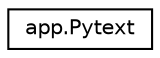 digraph "Graphical Class Hierarchy"
{
 // LATEX_PDF_SIZE
  edge [fontname="Helvetica",fontsize="10",labelfontname="Helvetica",labelfontsize="10"];
  node [fontname="Helvetica",fontsize="10",shape=record];
  rankdir="LR";
  Node0 [label="app.Pytext",height=0.2,width=0.4,color="black", fillcolor="white", style="filled",URL="$classapp_1_1_pytext.html",tooltip="The main class which holds all the Tkinter widgets."];
}
